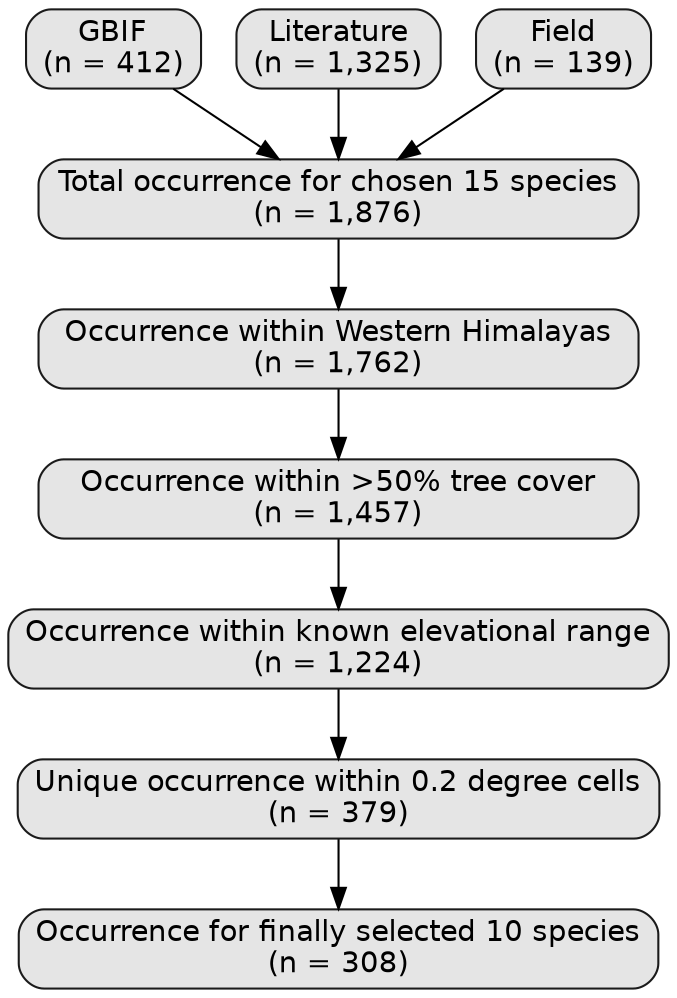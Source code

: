 digraph G {
    layout="neato" 
    node[shape="Mrecord", style="filled", fontname="Helvetica", width=4, fillcolor="grey90", color="grey10"]
    
    gbif[label="GBIF\n(n = 412)",          width=1, pos="-1.5, 6!"];
    lite[label="Literature\n(n = 1,325)",  width=1, pos=" 0.0, 6!"];
    fiel[label="Field\n(n = 139)",         width=1, pos=" 1.5, 6!"];
    
    tota[label="Total occurrence for chosen 15 species\n(n = 1,876)",    pos="0, 5!"];
    stud[label="Occurrence within Western Himalayas\n(n = 1,762)",       pos="0, 4!"];
    tree[label="Occurrence within \>50% tree cover\n(n = 1,457)",        pos="0, 3!"];
    elev[label="Occurrence within known elevational range\n(n = 1,224)", pos="0, 2!"];
    thin[label="Unique occurrence within 0.2 degree cells\n(n = 379)",   pos="0, 1!"];
    spec[label="Occurrence for finally selected 10 species\n(n = 308)",  pos="0, 0!"];
    
    {gbif, lite, fiel} -> tota -> stud -> tree -> elev -> thin -> spec
}
